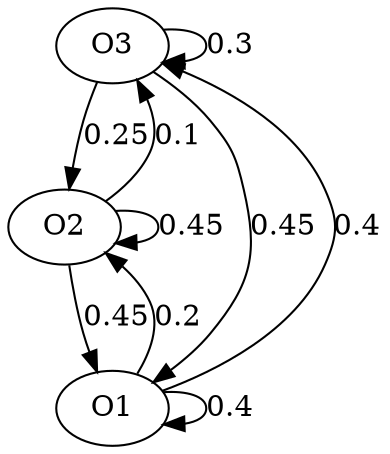digraph  {
O3;
O2;
O1;
O3 -> O3  [key=0, weight="0.3", label="0.3"];
O3 -> O2  [key=0, weight="0.25", label="0.25"];
O3 -> O1  [key=0, weight="0.45", label="0.45"];
O2 -> O3  [key=0, weight="0.1", label="0.1"];
O2 -> O2  [key=0, weight="0.45", label="0.45"];
O2 -> O1  [key=0, weight="0.45", label="0.45"];
O1 -> O3  [key=0, weight="0.4", label="0.4"];
O1 -> O2  [key=0, weight="0.2", label="0.2"];
O1 -> O1  [key=0, weight="0.4", label="0.4"];
}
